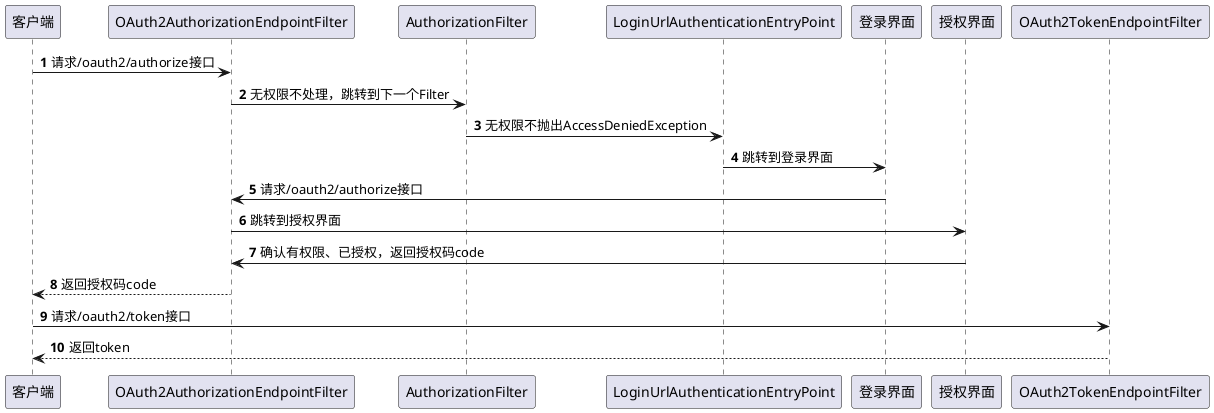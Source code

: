 @startuml
'https://plantuml.com/sequence-diagram

autonumber

客户端 -> OAuth2AuthorizationEndpointFilter: 请求/oauth2/authorize接口
OAuth2AuthorizationEndpointFilter -> AuthorizationFilter: 无权限不处理，跳转到下一个Filter
AuthorizationFilter -> LoginUrlAuthenticationEntryPoint: 无权限不抛出AccessDeniedException
LoginUrlAuthenticationEntryPoint -> 登录界面: 跳转到登录界面
登录界面 -> OAuth2AuthorizationEndpointFilter: 请求/oauth2/authorize接口
OAuth2AuthorizationEndpointFilter -> 授权界面: 跳转到授权界面
授权界面 -> OAuth2AuthorizationEndpointFilter: 确认有权限、已授权，返回授权码code
OAuth2AuthorizationEndpointFilter --> 客户端: 返回授权码code
客户端 -> OAuth2TokenEndpointFilter: 请求/oauth2/token接口
客户端 <-- OAuth2TokenEndpointFilter: 返回token

@enduml